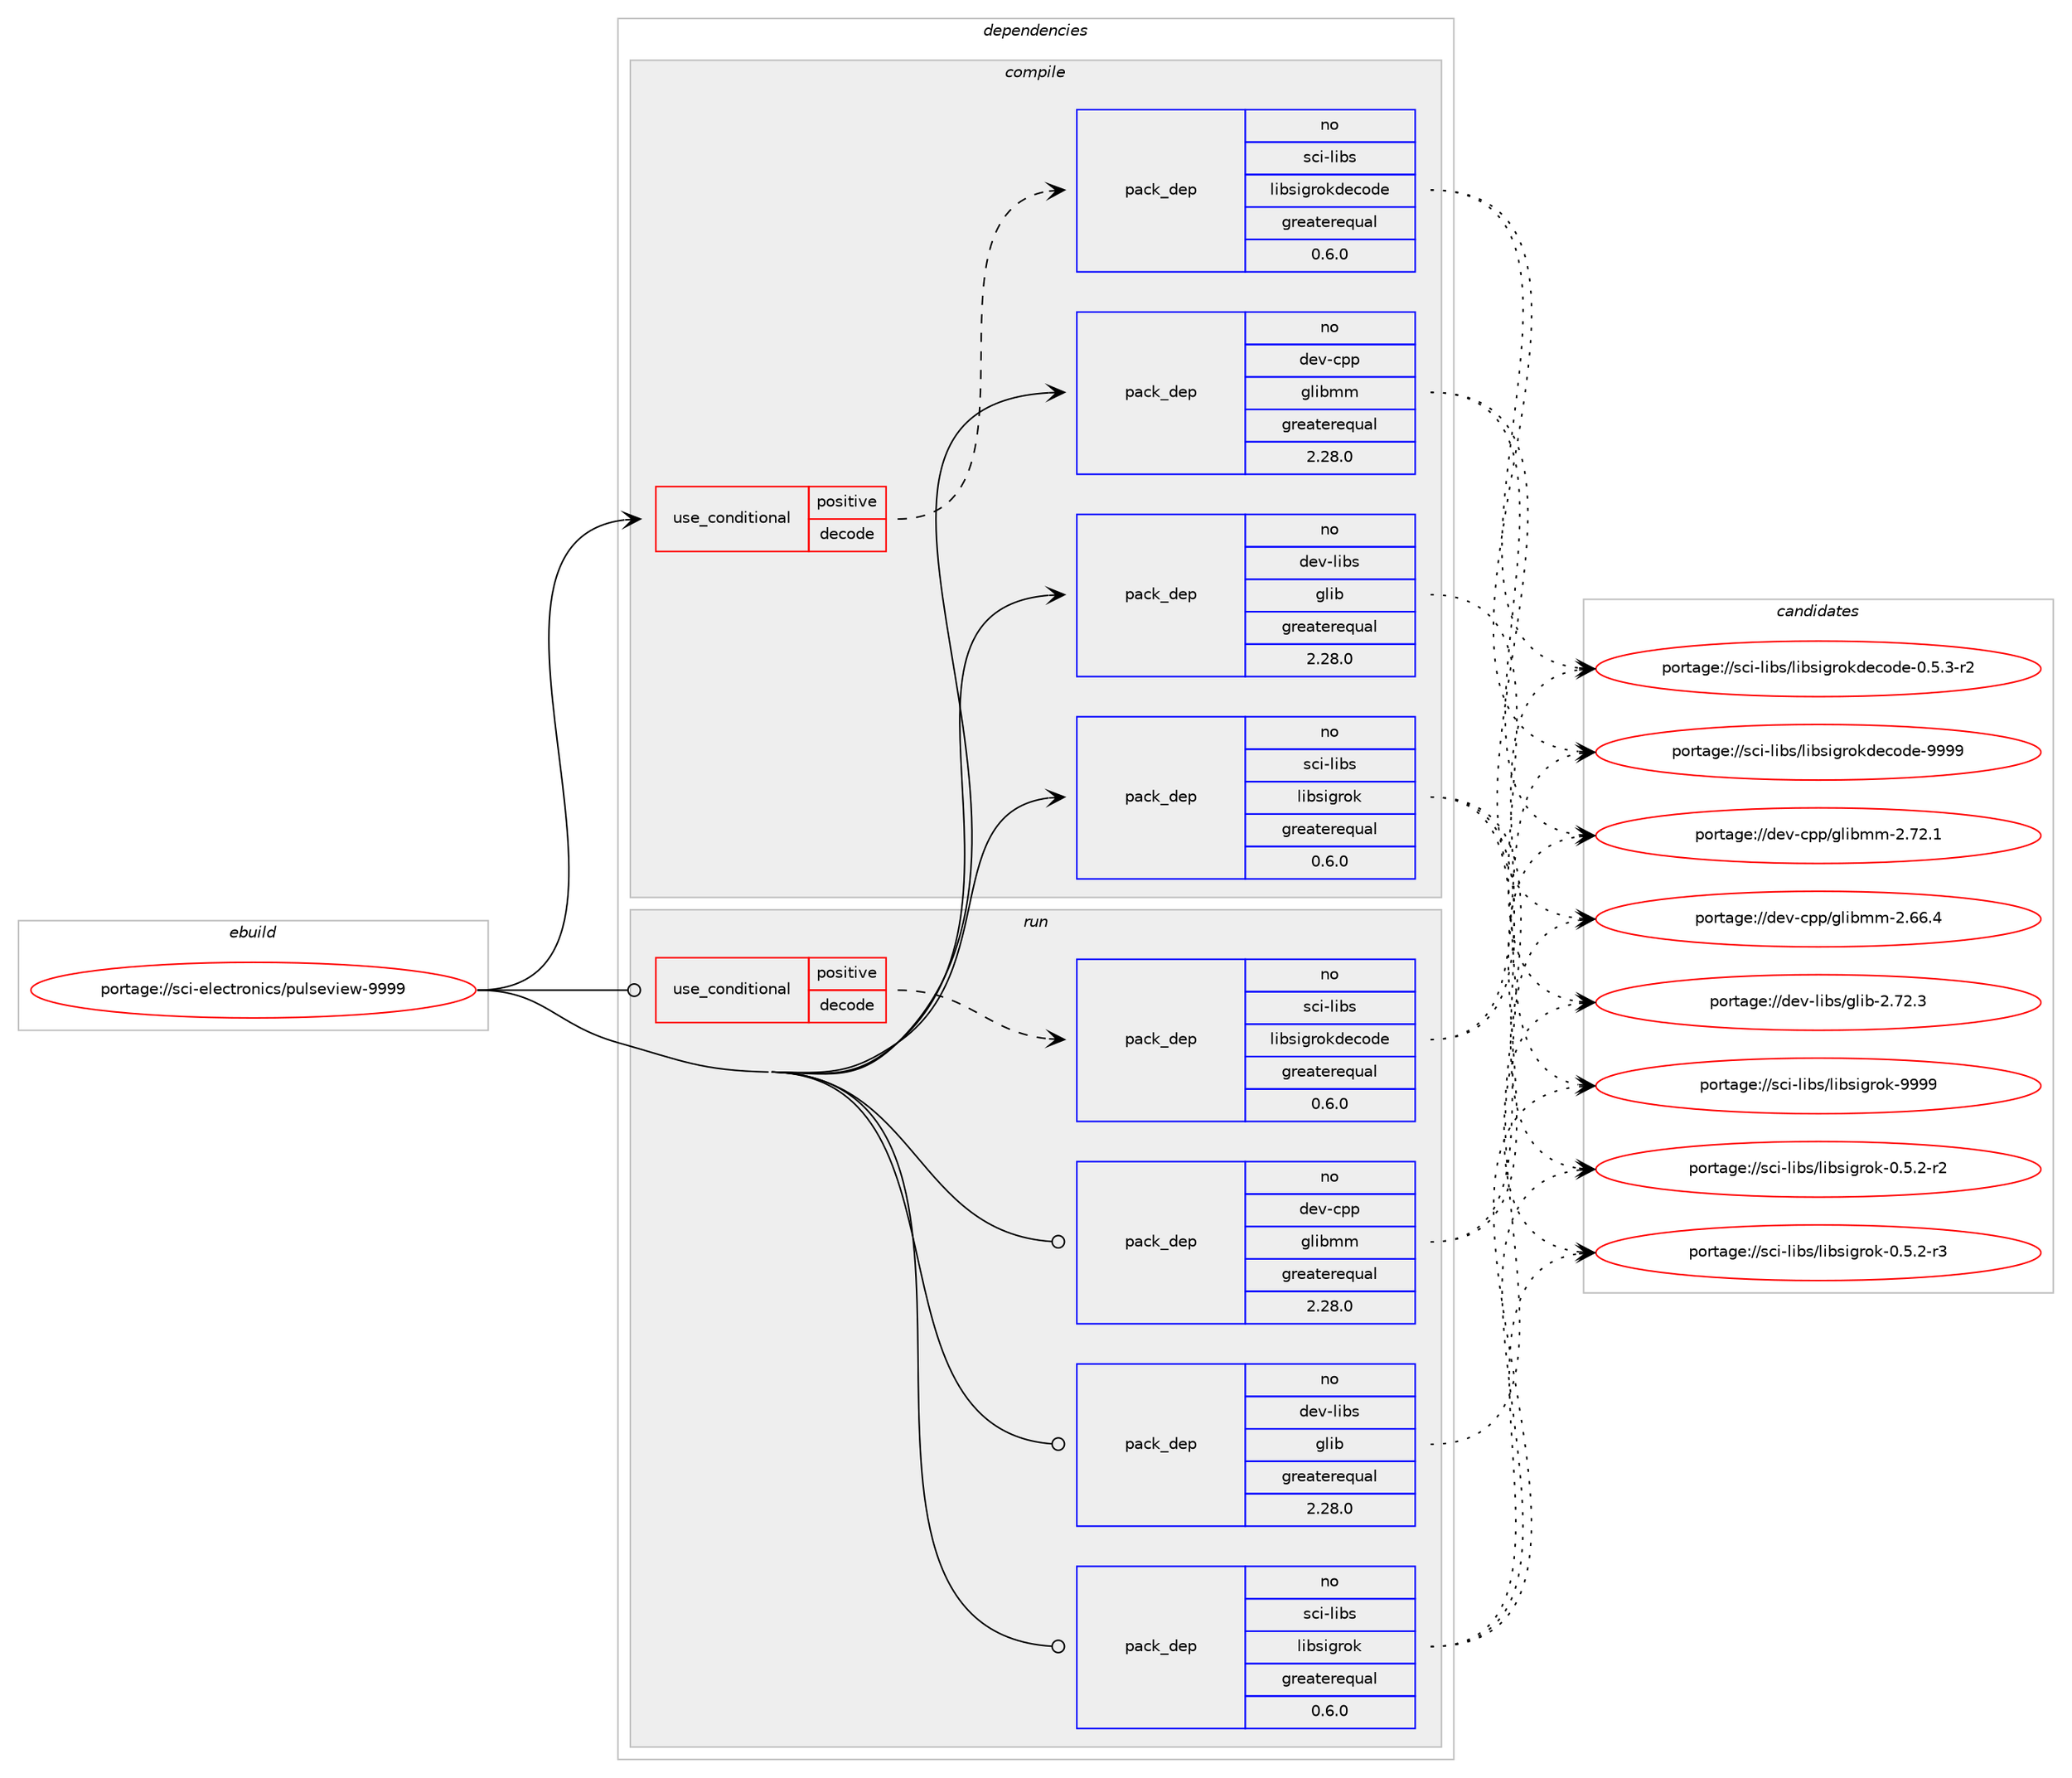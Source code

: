 digraph prolog {

# *************
# Graph options
# *************

newrank=true;
concentrate=true;
compound=true;
graph [rankdir=LR,fontname=Helvetica,fontsize=10,ranksep=1.5];#, ranksep=2.5, nodesep=0.2];
edge  [arrowhead=vee];
node  [fontname=Helvetica,fontsize=10];

# **********
# The ebuild
# **********

subgraph cluster_leftcol {
color=gray;
rank=same;
label=<<i>ebuild</i>>;
id [label="portage://sci-electronics/pulseview-9999", color=red, width=4, href="../sci-electronics/pulseview-9999.svg"];
}

# ****************
# The dependencies
# ****************

subgraph cluster_midcol {
color=gray;
label=<<i>dependencies</i>>;
subgraph cluster_compile {
fillcolor="#eeeeee";
style=filled;
label=<<i>compile</i>>;
subgraph cond93 {
dependency200 [label=<<TABLE BORDER="0" CELLBORDER="1" CELLSPACING="0" CELLPADDING="4"><TR><TD ROWSPAN="3" CELLPADDING="10">use_conditional</TD></TR><TR><TD>positive</TD></TR><TR><TD>decode</TD></TR></TABLE>>, shape=none, color=red];
subgraph pack100 {
dependency201 [label=<<TABLE BORDER="0" CELLBORDER="1" CELLSPACING="0" CELLPADDING="4" WIDTH="220"><TR><TD ROWSPAN="6" CELLPADDING="30">pack_dep</TD></TR><TR><TD WIDTH="110">no</TD></TR><TR><TD>sci-libs</TD></TR><TR><TD>libsigrokdecode</TD></TR><TR><TD>greaterequal</TD></TR><TR><TD>0.6.0</TD></TR></TABLE>>, shape=none, color=blue];
}
dependency200:e -> dependency201:w [weight=20,style="dashed",arrowhead="vee"];
}
id:e -> dependency200:w [weight=20,style="solid",arrowhead="vee"];
subgraph pack101 {
dependency202 [label=<<TABLE BORDER="0" CELLBORDER="1" CELLSPACING="0" CELLPADDING="4" WIDTH="220"><TR><TD ROWSPAN="6" CELLPADDING="30">pack_dep</TD></TR><TR><TD WIDTH="110">no</TD></TR><TR><TD>dev-cpp</TD></TR><TR><TD>glibmm</TD></TR><TR><TD>greaterequal</TD></TR><TR><TD>2.28.0</TD></TR></TABLE>>, shape=none, color=blue];
}
id:e -> dependency202:w [weight=20,style="solid",arrowhead="vee"];
# *** BEGIN UNKNOWN DEPENDENCY TYPE (TODO) ***
# id -> package_dependency(portage://sci-electronics/pulseview-9999,install,no,dev-libs,boost,none,[,,],any_same_slot,[])
# *** END UNKNOWN DEPENDENCY TYPE (TODO) ***

subgraph pack102 {
dependency203 [label=<<TABLE BORDER="0" CELLBORDER="1" CELLSPACING="0" CELLPADDING="4" WIDTH="220"><TR><TD ROWSPAN="6" CELLPADDING="30">pack_dep</TD></TR><TR><TD WIDTH="110">no</TD></TR><TR><TD>dev-libs</TD></TR><TR><TD>glib</TD></TR><TR><TD>greaterequal</TD></TR><TR><TD>2.28.0</TD></TR></TABLE>>, shape=none, color=blue];
}
id:e -> dependency203:w [weight=20,style="solid",arrowhead="vee"];
# *** BEGIN UNKNOWN DEPENDENCY TYPE (TODO) ***
# id -> package_dependency(portage://sci-electronics/pulseview-9999,install,no,dev-qt,qtcore,none,[,,],[slot(5)],[])
# *** END UNKNOWN DEPENDENCY TYPE (TODO) ***

# *** BEGIN UNKNOWN DEPENDENCY TYPE (TODO) ***
# id -> package_dependency(portage://sci-electronics/pulseview-9999,install,no,dev-qt,qtgui,none,[,,],[slot(5)],[])
# *** END UNKNOWN DEPENDENCY TYPE (TODO) ***

# *** BEGIN UNKNOWN DEPENDENCY TYPE (TODO) ***
# id -> package_dependency(portage://sci-electronics/pulseview-9999,install,no,dev-qt,qtsvg,none,[,,],[slot(5)],[])
# *** END UNKNOWN DEPENDENCY TYPE (TODO) ***

# *** BEGIN UNKNOWN DEPENDENCY TYPE (TODO) ***
# id -> package_dependency(portage://sci-electronics/pulseview-9999,install,no,dev-qt,qtwidgets,none,[,,],[slot(5)],[])
# *** END UNKNOWN DEPENDENCY TYPE (TODO) ***

subgraph pack103 {
dependency204 [label=<<TABLE BORDER="0" CELLBORDER="1" CELLSPACING="0" CELLPADDING="4" WIDTH="220"><TR><TD ROWSPAN="6" CELLPADDING="30">pack_dep</TD></TR><TR><TD WIDTH="110">no</TD></TR><TR><TD>sci-libs</TD></TR><TR><TD>libsigrok</TD></TR><TR><TD>greaterequal</TD></TR><TR><TD>0.6.0</TD></TR></TABLE>>, shape=none, color=blue];
}
id:e -> dependency204:w [weight=20,style="solid",arrowhead="vee"];
}
subgraph cluster_compileandrun {
fillcolor="#eeeeee";
style=filled;
label=<<i>compile and run</i>>;
}
subgraph cluster_run {
fillcolor="#eeeeee";
style=filled;
label=<<i>run</i>>;
subgraph cond94 {
dependency205 [label=<<TABLE BORDER="0" CELLBORDER="1" CELLSPACING="0" CELLPADDING="4"><TR><TD ROWSPAN="3" CELLPADDING="10">use_conditional</TD></TR><TR><TD>positive</TD></TR><TR><TD>decode</TD></TR></TABLE>>, shape=none, color=red];
subgraph pack104 {
dependency206 [label=<<TABLE BORDER="0" CELLBORDER="1" CELLSPACING="0" CELLPADDING="4" WIDTH="220"><TR><TD ROWSPAN="6" CELLPADDING="30">pack_dep</TD></TR><TR><TD WIDTH="110">no</TD></TR><TR><TD>sci-libs</TD></TR><TR><TD>libsigrokdecode</TD></TR><TR><TD>greaterequal</TD></TR><TR><TD>0.6.0</TD></TR></TABLE>>, shape=none, color=blue];
}
dependency205:e -> dependency206:w [weight=20,style="dashed",arrowhead="vee"];
}
id:e -> dependency205:w [weight=20,style="solid",arrowhead="odot"];
subgraph pack105 {
dependency207 [label=<<TABLE BORDER="0" CELLBORDER="1" CELLSPACING="0" CELLPADDING="4" WIDTH="220"><TR><TD ROWSPAN="6" CELLPADDING="30">pack_dep</TD></TR><TR><TD WIDTH="110">no</TD></TR><TR><TD>dev-cpp</TD></TR><TR><TD>glibmm</TD></TR><TR><TD>greaterequal</TD></TR><TR><TD>2.28.0</TD></TR></TABLE>>, shape=none, color=blue];
}
id:e -> dependency207:w [weight=20,style="solid",arrowhead="odot"];
# *** BEGIN UNKNOWN DEPENDENCY TYPE (TODO) ***
# id -> package_dependency(portage://sci-electronics/pulseview-9999,run,no,dev-libs,boost,none,[,,],any_same_slot,[])
# *** END UNKNOWN DEPENDENCY TYPE (TODO) ***

subgraph pack106 {
dependency208 [label=<<TABLE BORDER="0" CELLBORDER="1" CELLSPACING="0" CELLPADDING="4" WIDTH="220"><TR><TD ROWSPAN="6" CELLPADDING="30">pack_dep</TD></TR><TR><TD WIDTH="110">no</TD></TR><TR><TD>dev-libs</TD></TR><TR><TD>glib</TD></TR><TR><TD>greaterequal</TD></TR><TR><TD>2.28.0</TD></TR></TABLE>>, shape=none, color=blue];
}
id:e -> dependency208:w [weight=20,style="solid",arrowhead="odot"];
# *** BEGIN UNKNOWN DEPENDENCY TYPE (TODO) ***
# id -> package_dependency(portage://sci-electronics/pulseview-9999,run,no,dev-qt,qtcore,none,[,,],[slot(5)],[])
# *** END UNKNOWN DEPENDENCY TYPE (TODO) ***

# *** BEGIN UNKNOWN DEPENDENCY TYPE (TODO) ***
# id -> package_dependency(portage://sci-electronics/pulseview-9999,run,no,dev-qt,qtgui,none,[,,],[slot(5)],[])
# *** END UNKNOWN DEPENDENCY TYPE (TODO) ***

# *** BEGIN UNKNOWN DEPENDENCY TYPE (TODO) ***
# id -> package_dependency(portage://sci-electronics/pulseview-9999,run,no,dev-qt,qtsvg,none,[,,],[slot(5)],[])
# *** END UNKNOWN DEPENDENCY TYPE (TODO) ***

# *** BEGIN UNKNOWN DEPENDENCY TYPE (TODO) ***
# id -> package_dependency(portage://sci-electronics/pulseview-9999,run,no,dev-qt,qtwidgets,none,[,,],[slot(5)],[])
# *** END UNKNOWN DEPENDENCY TYPE (TODO) ***

subgraph pack107 {
dependency209 [label=<<TABLE BORDER="0" CELLBORDER="1" CELLSPACING="0" CELLPADDING="4" WIDTH="220"><TR><TD ROWSPAN="6" CELLPADDING="30">pack_dep</TD></TR><TR><TD WIDTH="110">no</TD></TR><TR><TD>sci-libs</TD></TR><TR><TD>libsigrok</TD></TR><TR><TD>greaterequal</TD></TR><TR><TD>0.6.0</TD></TR></TABLE>>, shape=none, color=blue];
}
id:e -> dependency209:w [weight=20,style="solid",arrowhead="odot"];
}
}

# **************
# The candidates
# **************

subgraph cluster_choices {
rank=same;
color=gray;
label=<<i>candidates</i>>;

subgraph choice100 {
color=black;
nodesep=1;
choice1159910545108105981154710810598115105103114111107100101991111001014548465346514511450 [label="portage://sci-libs/libsigrokdecode-0.5.3-r2", color=red, width=4,href="../sci-libs/libsigrokdecode-0.5.3-r2.svg"];
choice1159910545108105981154710810598115105103114111107100101991111001014557575757 [label="portage://sci-libs/libsigrokdecode-9999", color=red, width=4,href="../sci-libs/libsigrokdecode-9999.svg"];
dependency201:e -> choice1159910545108105981154710810598115105103114111107100101991111001014548465346514511450:w [style=dotted,weight="100"];
dependency201:e -> choice1159910545108105981154710810598115105103114111107100101991111001014557575757:w [style=dotted,weight="100"];
}
subgraph choice101 {
color=black;
nodesep=1;
choice1001011184599112112471031081059810910945504654544652 [label="portage://dev-cpp/glibmm-2.66.4", color=red, width=4,href="../dev-cpp/glibmm-2.66.4.svg"];
choice1001011184599112112471031081059810910945504655504649 [label="portage://dev-cpp/glibmm-2.72.1", color=red, width=4,href="../dev-cpp/glibmm-2.72.1.svg"];
dependency202:e -> choice1001011184599112112471031081059810910945504654544652:w [style=dotted,weight="100"];
dependency202:e -> choice1001011184599112112471031081059810910945504655504649:w [style=dotted,weight="100"];
}
subgraph choice102 {
color=black;
nodesep=1;
choice1001011184510810598115471031081059845504655504651 [label="portage://dev-libs/glib-2.72.3", color=red, width=4,href="../dev-libs/glib-2.72.3.svg"];
dependency203:e -> choice1001011184510810598115471031081059845504655504651:w [style=dotted,weight="100"];
}
subgraph choice103 {
color=black;
nodesep=1;
choice11599105451081059811547108105981151051031141111074548465346504511450 [label="portage://sci-libs/libsigrok-0.5.2-r2", color=red, width=4,href="../sci-libs/libsigrok-0.5.2-r2.svg"];
choice11599105451081059811547108105981151051031141111074548465346504511451 [label="portage://sci-libs/libsigrok-0.5.2-r3", color=red, width=4,href="../sci-libs/libsigrok-0.5.2-r3.svg"];
choice11599105451081059811547108105981151051031141111074557575757 [label="portage://sci-libs/libsigrok-9999", color=red, width=4,href="../sci-libs/libsigrok-9999.svg"];
dependency204:e -> choice11599105451081059811547108105981151051031141111074548465346504511450:w [style=dotted,weight="100"];
dependency204:e -> choice11599105451081059811547108105981151051031141111074548465346504511451:w [style=dotted,weight="100"];
dependency204:e -> choice11599105451081059811547108105981151051031141111074557575757:w [style=dotted,weight="100"];
}
subgraph choice104 {
color=black;
nodesep=1;
choice1159910545108105981154710810598115105103114111107100101991111001014548465346514511450 [label="portage://sci-libs/libsigrokdecode-0.5.3-r2", color=red, width=4,href="../sci-libs/libsigrokdecode-0.5.3-r2.svg"];
choice1159910545108105981154710810598115105103114111107100101991111001014557575757 [label="portage://sci-libs/libsigrokdecode-9999", color=red, width=4,href="../sci-libs/libsigrokdecode-9999.svg"];
dependency206:e -> choice1159910545108105981154710810598115105103114111107100101991111001014548465346514511450:w [style=dotted,weight="100"];
dependency206:e -> choice1159910545108105981154710810598115105103114111107100101991111001014557575757:w [style=dotted,weight="100"];
}
subgraph choice105 {
color=black;
nodesep=1;
choice1001011184599112112471031081059810910945504654544652 [label="portage://dev-cpp/glibmm-2.66.4", color=red, width=4,href="../dev-cpp/glibmm-2.66.4.svg"];
choice1001011184599112112471031081059810910945504655504649 [label="portage://dev-cpp/glibmm-2.72.1", color=red, width=4,href="../dev-cpp/glibmm-2.72.1.svg"];
dependency207:e -> choice1001011184599112112471031081059810910945504654544652:w [style=dotted,weight="100"];
dependency207:e -> choice1001011184599112112471031081059810910945504655504649:w [style=dotted,weight="100"];
}
subgraph choice106 {
color=black;
nodesep=1;
choice1001011184510810598115471031081059845504655504651 [label="portage://dev-libs/glib-2.72.3", color=red, width=4,href="../dev-libs/glib-2.72.3.svg"];
dependency208:e -> choice1001011184510810598115471031081059845504655504651:w [style=dotted,weight="100"];
}
subgraph choice107 {
color=black;
nodesep=1;
choice11599105451081059811547108105981151051031141111074548465346504511450 [label="portage://sci-libs/libsigrok-0.5.2-r2", color=red, width=4,href="../sci-libs/libsigrok-0.5.2-r2.svg"];
choice11599105451081059811547108105981151051031141111074548465346504511451 [label="portage://sci-libs/libsigrok-0.5.2-r3", color=red, width=4,href="../sci-libs/libsigrok-0.5.2-r3.svg"];
choice11599105451081059811547108105981151051031141111074557575757 [label="portage://sci-libs/libsigrok-9999", color=red, width=4,href="../sci-libs/libsigrok-9999.svg"];
dependency209:e -> choice11599105451081059811547108105981151051031141111074548465346504511450:w [style=dotted,weight="100"];
dependency209:e -> choice11599105451081059811547108105981151051031141111074548465346504511451:w [style=dotted,weight="100"];
dependency209:e -> choice11599105451081059811547108105981151051031141111074557575757:w [style=dotted,weight="100"];
}
}

}
